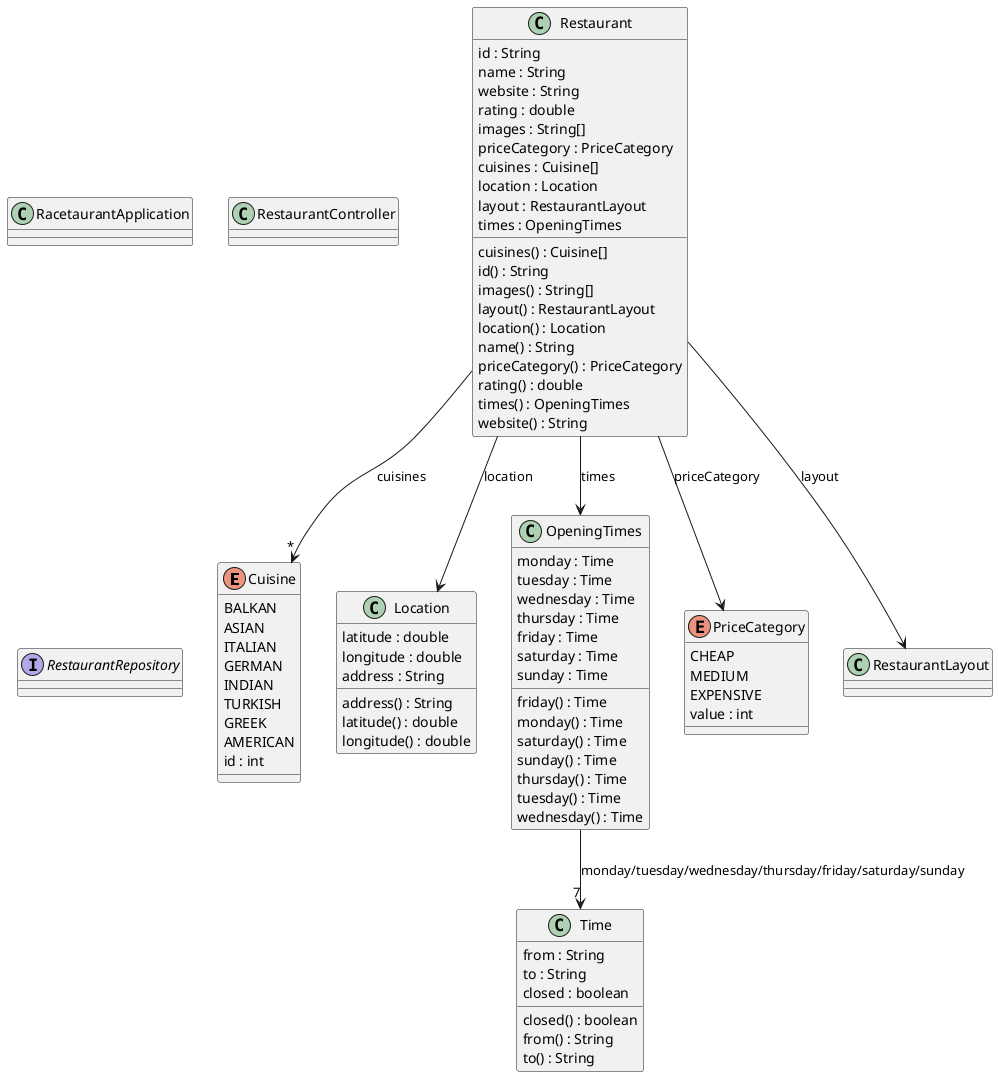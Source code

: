 @startuml Racetaurant Analysis Object Model

enum "Cuisine" {
  BALKAN
  ASIAN
  ITALIAN
  GERMAN
  INDIAN
  TURKISH
  GREEK
  AMERICAN
  id : int
}

class "Location" {
  latitude : double
  longitude : double
  address : String
  address() : String
  latitude() : double
  longitude() : double
}

class "OpeningTimes" {
  monday : Time
  tuesday : Time
  wednesday : Time
  thursday : Time
  friday : Time
  saturday : Time
  sunday : Time
  friday() : Time
  monday() : Time
  saturday() : Time
  sunday() : Time
  thursday() : Time
  tuesday() : Time
  wednesday() : Time
}

enum "PriceCategory" {
  CHEAP
  MEDIUM
  EXPENSIVE
  value : int
}

class "RacetaurantApplication"

class "Restaurant" {
  id : String
  name : String
  website : String
  rating : double
  images : String[]
  priceCategory : PriceCategory
  cuisines : Cuisine[]
  location : Location
  layout : RestaurantLayout
  times : OpeningTimes
  cuisines() : Cuisine[]
  id() : String
  images() : String[]
  layout() : RestaurantLayout
  location() : Location
  name() : String
  priceCategory() : PriceCategory
  rating() : double
  times() : OpeningTimes
  website() : String
}

class "RestaurantController"

class "RestaurantLayout"

interface "RestaurantRepository"

class "Time" {
  from : String
  to : String
  closed : boolean
  closed() : boolean
  from() : String
  to() : String
}

"OpeningTimes" --> "7" "Time" : monday/tuesday/wednesday/thursday/friday/saturday/sunday
"Restaurant" --> "Location" : location
"Restaurant" --> "OpeningTimes" : times
"Restaurant" --> "PriceCategory" : priceCategory
"Restaurant" --> "RestaurantLayout" : layout
"Restaurant" --> "*" "Cuisine" : cuisines

@enduml